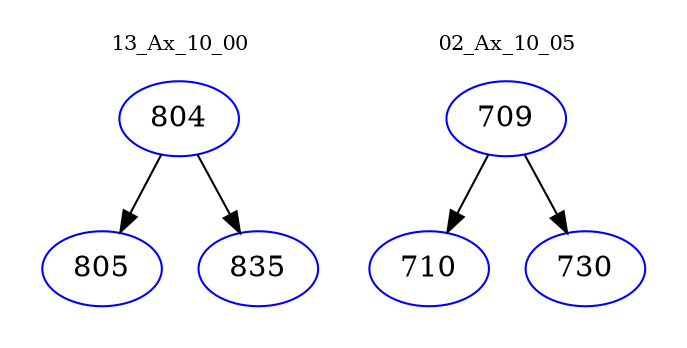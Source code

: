 digraph{
subgraph cluster_0 {
color = white
label = "13_Ax_10_00";
fontsize=10;
T0_804 [label="804", color="blue"]
T0_804 -> T0_805 [color="black"]
T0_805 [label="805", color="blue"]
T0_804 -> T0_835 [color="black"]
T0_835 [label="835", color="blue"]
}
subgraph cluster_1 {
color = white
label = "02_Ax_10_05";
fontsize=10;
T1_709 [label="709", color="blue"]
T1_709 -> T1_710 [color="black"]
T1_710 [label="710", color="blue"]
T1_709 -> T1_730 [color="black"]
T1_730 [label="730", color="blue"]
}
}
